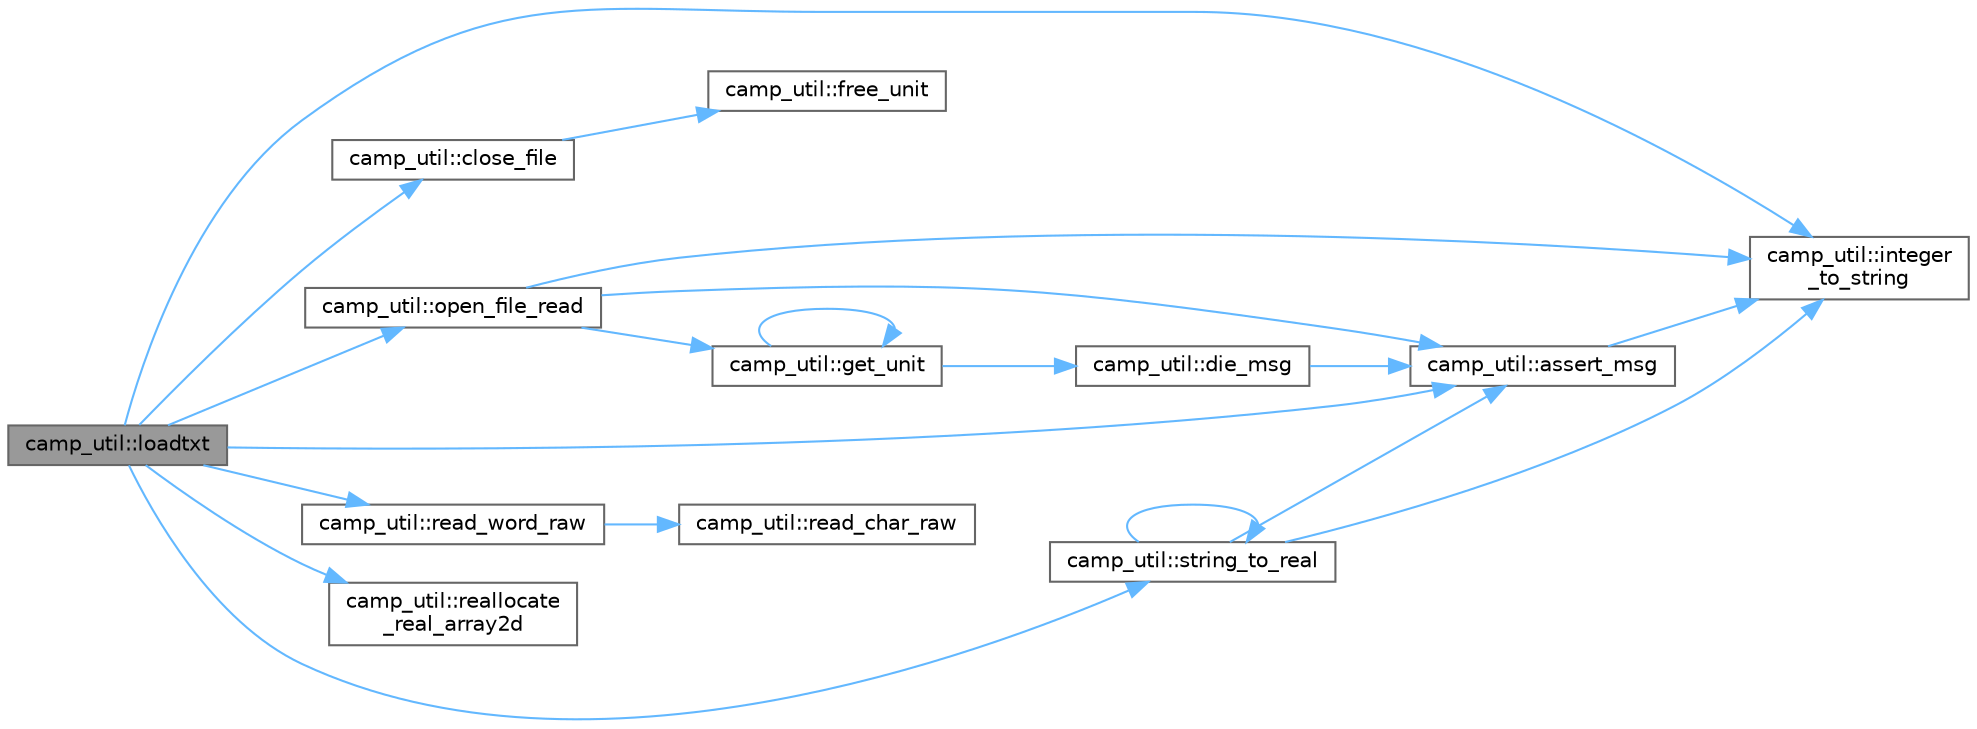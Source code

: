 digraph "camp_util::loadtxt"
{
 // LATEX_PDF_SIZE
  bgcolor="transparent";
  edge [fontname=Helvetica,fontsize=10,labelfontname=Helvetica,labelfontsize=10];
  node [fontname=Helvetica,fontsize=10,shape=box,height=0.2,width=0.4];
  rankdir="LR";
  Node1 [label="camp_util::loadtxt",height=0.2,width=0.4,color="gray40", fillcolor="grey60", style="filled", fontcolor="black",tooltip="Load a real array from a text file."];
  Node1 -> Node2 [color="steelblue1",style="solid"];
  Node2 [label="camp_util::assert_msg",height=0.2,width=0.4,color="grey40", fillcolor="white", style="filled",URL="$namespacecamp__util.html#ab4e745d4a05763568bf773598f30e91f",tooltip="Errors unless condition_ok is true."];
  Node2 -> Node3 [color="steelblue1",style="solid"];
  Node3 [label="camp_util::integer\l_to_string",height=0.2,width=0.4,color="grey40", fillcolor="white", style="filled",URL="$namespacecamp__util.html#acd72e4626dcfefffaa08c42cfa7949bc",tooltip="Convert an integer to a string format."];
  Node1 -> Node4 [color="steelblue1",style="solid"];
  Node4 [label="camp_util::close_file",height=0.2,width=0.4,color="grey40", fillcolor="white", style="filled",URL="$namespacecamp__util.html#a404c3cd8244ade45a4e57b2347d0f9a2",tooltip="Close a file and de-assign the unit."];
  Node4 -> Node5 [color="steelblue1",style="solid"];
  Node5 [label="camp_util::free_unit",height=0.2,width=0.4,color="grey40", fillcolor="white", style="filled",URL="$namespacecamp__util.html#a3a68d4a7d1b28dd132909a12c83d3c21",tooltip="Frees a unit number returned by get_unit()."];
  Node1 -> Node3 [color="steelblue1",style="solid"];
  Node1 -> Node6 [color="steelblue1",style="solid"];
  Node6 [label="camp_util::open_file_read",height=0.2,width=0.4,color="grey40", fillcolor="white", style="filled",URL="$namespacecamp__util.html#aa871934a2e528c6b844a9ba1a761a317",tooltip="Open a file for reading with an automatically assigned unit and test that it succeeds...."];
  Node6 -> Node2 [color="steelblue1",style="solid"];
  Node6 -> Node7 [color="steelblue1",style="solid"];
  Node7 [label="camp_util::get_unit",height=0.2,width=0.4,color="grey40", fillcolor="white", style="filled",URL="$namespacecamp__util.html#a43662260b71cb7e4b72fe49ccb8cee94",tooltip="Returns an available unit number. This should be freed by free_unit()."];
  Node7 -> Node8 [color="steelblue1",style="solid"];
  Node8 [label="camp_util::die_msg",height=0.2,width=0.4,color="grey40", fillcolor="white", style="filled",URL="$namespacecamp__util.html#a970b40b46d26e937fb3cdc0b9217b86c",tooltip="Error immediately."];
  Node8 -> Node2 [color="steelblue1",style="solid"];
  Node7 -> Node7 [color="steelblue1",style="solid"];
  Node6 -> Node3 [color="steelblue1",style="solid"];
  Node1 -> Node9 [color="steelblue1",style="solid"];
  Node9 [label="camp_util::read_word_raw",height=0.2,width=0.4,color="grey40", fillcolor="white", style="filled",URL="$namespacecamp__util.html#ac20f84d4e2c6c3f2beafb7c31df79c7c",tooltip="Read a white-space delimited word from a file, signaling if we have EOL or EOF. If EOL or EOF are tru..."];
  Node9 -> Node10 [color="steelblue1",style="solid"];
  Node10 [label="camp_util::read_char_raw",height=0.2,width=0.4,color="grey40", fillcolor="white", style="filled",URL="$namespacecamp__util.html#ae0c20285a75bd4e58f46602f71fb871c",tooltip="Read a single character from a file, signaling if we have hit end-of-line (EOL) or end-of-file (EOF)...."];
  Node1 -> Node11 [color="steelblue1",style="solid"];
  Node11 [label="camp_util::reallocate\l_real_array2d",height=0.2,width=0.4,color="grey40", fillcolor="white", style="filled",URL="$namespacecamp__util.html#ab3209391c46c5ff14ca492c74f37223f",tooltip="Reallocate a 2D real array to the given size, preserving the contents."];
  Node1 -> Node12 [color="steelblue1",style="solid"];
  Node12 [label="camp_util::string_to_real",height=0.2,width=0.4,color="grey40", fillcolor="white", style="filled",URL="$namespacecamp__util.html#a016ae1fd8b1d0e89d2d9f228e58c00f2",tooltip="Convert a string to a real."];
  Node12 -> Node2 [color="steelblue1",style="solid"];
  Node12 -> Node3 [color="steelblue1",style="solid"];
  Node12 -> Node12 [color="steelblue1",style="solid"];
}
